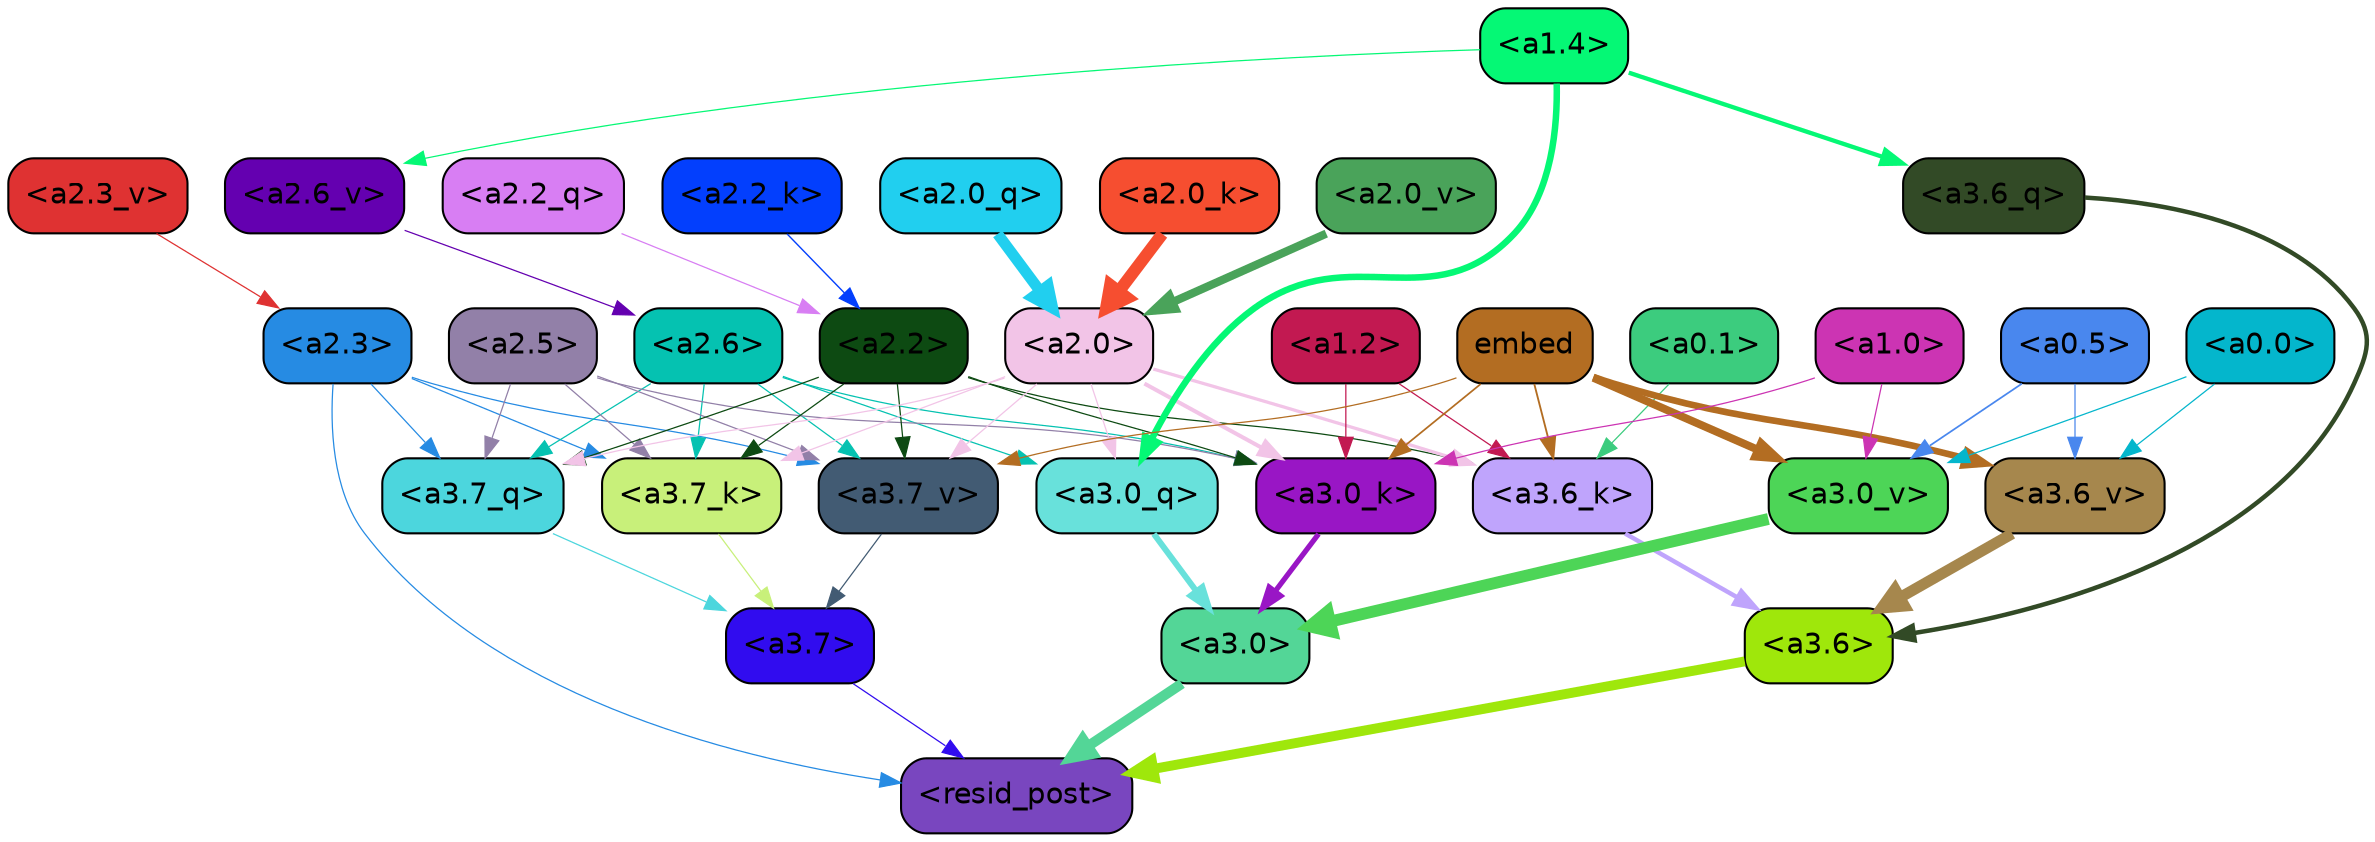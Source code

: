 strict digraph "" {
	graph [bgcolor=transparent,
		layout=dot,
		overlap=false,
		splines=true
	];
	"<a3.7>"	[color=black,
		fillcolor="#310cef",
		fontname=Helvetica,
		shape=box,
		style="filled, rounded"];
	"<resid_post>"	[color=black,
		fillcolor="#7946bf",
		fontname=Helvetica,
		shape=box,
		style="filled, rounded"];
	"<a3.7>" -> "<resid_post>"	[color="#310cef",
		penwidth=0.6];
	"<a3.6>"	[color=black,
		fillcolor="#9fe70b",
		fontname=Helvetica,
		shape=box,
		style="filled, rounded"];
	"<a3.6>" -> "<resid_post>"	[color="#9fe70b",
		penwidth=4.751592040061951];
	"<a3.0>"	[color=black,
		fillcolor="#53d697",
		fontname=Helvetica,
		shape=box,
		style="filled, rounded"];
	"<a3.0>" -> "<resid_post>"	[color="#53d697",
		penwidth=4.904066681861877];
	"<a2.3>"	[color=black,
		fillcolor="#268be3",
		fontname=Helvetica,
		shape=box,
		style="filled, rounded"];
	"<a2.3>" -> "<resid_post>"	[color="#268be3",
		penwidth=0.6];
	"<a3.7_q>"	[color=black,
		fillcolor="#4cd6dd",
		fontname=Helvetica,
		shape=box,
		style="filled, rounded"];
	"<a2.3>" -> "<a3.7_q>"	[color="#268be3",
		penwidth=0.6];
	"<a3.7_k>"	[color=black,
		fillcolor="#c8f07a",
		fontname=Helvetica,
		shape=box,
		style="filled, rounded"];
	"<a2.3>" -> "<a3.7_k>"	[color="#268be3",
		penwidth=0.6069068089127541];
	"<a3.7_v>"	[color=black,
		fillcolor="#425b73",
		fontname=Helvetica,
		shape=box,
		style="filled, rounded"];
	"<a2.3>" -> "<a3.7_v>"	[color="#268be3",
		penwidth=0.6];
	"<a3.7_q>" -> "<a3.7>"	[color="#4cd6dd",
		penwidth=0.6];
	"<a3.6_q>"	[color=black,
		fillcolor="#324a26",
		fontname=Helvetica,
		shape=box,
		style="filled, rounded"];
	"<a3.6_q>" -> "<a3.6>"	[color="#324a26",
		penwidth=2.160832464694977];
	"<a3.0_q>"	[color=black,
		fillcolor="#68e1db",
		fontname=Helvetica,
		shape=box,
		style="filled, rounded"];
	"<a3.0_q>" -> "<a3.0>"	[color="#68e1db",
		penwidth=2.870753765106201];
	"<a3.7_k>" -> "<a3.7>"	[color="#c8f07a",
		penwidth=0.6];
	"<a3.6_k>"	[color=black,
		fillcolor="#bfa4fc",
		fontname=Helvetica,
		shape=box,
		style="filled, rounded"];
	"<a3.6_k>" -> "<a3.6>"	[color="#bfa4fc",
		penwidth=2.13908451795578];
	"<a3.0_k>"	[color=black,
		fillcolor="#9916c5",
		fontname=Helvetica,
		shape=box,
		style="filled, rounded"];
	"<a3.0_k>" -> "<a3.0>"	[color="#9916c5",
		penwidth=2.520303964614868];
	"<a3.7_v>" -> "<a3.7>"	[color="#425b73",
		penwidth=0.6];
	"<a3.6_v>"	[color=black,
		fillcolor="#a6874d",
		fontname=Helvetica,
		shape=box,
		style="filled, rounded"];
	"<a3.6_v>" -> "<a3.6>"	[color="#a6874d",
		penwidth=5.297133803367615];
	"<a3.0_v>"	[color=black,
		fillcolor="#4dd557",
		fontname=Helvetica,
		shape=box,
		style="filled, rounded"];
	"<a3.0_v>" -> "<a3.0>"	[color="#4dd557",
		penwidth=5.680712580680847];
	"<a2.6>"	[color=black,
		fillcolor="#05c2b1",
		fontname=Helvetica,
		shape=box,
		style="filled, rounded"];
	"<a2.6>" -> "<a3.7_q>"	[color="#05c2b1",
		penwidth=0.6];
	"<a2.6>" -> "<a3.0_q>"	[color="#05c2b1",
		penwidth=0.6];
	"<a2.6>" -> "<a3.7_k>"	[color="#05c2b1",
		penwidth=0.6];
	"<a2.6>" -> "<a3.0_k>"	[color="#05c2b1",
		penwidth=0.6];
	"<a2.6>" -> "<a3.7_v>"	[color="#05c2b1",
		penwidth=0.6];
	"<a2.5>"	[color=black,
		fillcolor="#9280a8",
		fontname=Helvetica,
		shape=box,
		style="filled, rounded"];
	"<a2.5>" -> "<a3.7_q>"	[color="#9280a8",
		penwidth=0.6];
	"<a2.5>" -> "<a3.7_k>"	[color="#9280a8",
		penwidth=0.6];
	"<a2.5>" -> "<a3.0_k>"	[color="#9280a8",
		penwidth=0.6];
	"<a2.5>" -> "<a3.7_v>"	[color="#9280a8",
		penwidth=0.6];
	"<a2.2>"	[color=black,
		fillcolor="#0d4a12",
		fontname=Helvetica,
		shape=box,
		style="filled, rounded"];
	"<a2.2>" -> "<a3.7_q>"	[color="#0d4a12",
		penwidth=0.6];
	"<a2.2>" -> "<a3.7_k>"	[color="#0d4a12",
		penwidth=0.6];
	"<a2.2>" -> "<a3.6_k>"	[color="#0d4a12",
		penwidth=0.6];
	"<a2.2>" -> "<a3.0_k>"	[color="#0d4a12",
		penwidth=0.6];
	"<a2.2>" -> "<a3.7_v>"	[color="#0d4a12",
		penwidth=0.6];
	"<a2.0>"	[color=black,
		fillcolor="#f2c4e7",
		fontname=Helvetica,
		shape=box,
		style="filled, rounded"];
	"<a2.0>" -> "<a3.7_q>"	[color="#f2c4e7",
		penwidth=0.6];
	"<a2.0>" -> "<a3.0_q>"	[color="#f2c4e7",
		penwidth=0.6];
	"<a2.0>" -> "<a3.7_k>"	[color="#f2c4e7",
		penwidth=0.6];
	"<a2.0>" -> "<a3.6_k>"	[color="#f2c4e7",
		penwidth=1.564806342124939];
	"<a2.0>" -> "<a3.0_k>"	[color="#f2c4e7",
		penwidth=1.9353990852832794];
	"<a2.0>" -> "<a3.7_v>"	[color="#f2c4e7",
		penwidth=0.6];
	"<a1.4>"	[color=black,
		fillcolor="#05f875",
		fontname=Helvetica,
		shape=box,
		style="filled, rounded"];
	"<a1.4>" -> "<a3.6_q>"	[color="#05f875",
		penwidth=2.0727532356977463];
	"<a1.4>" -> "<a3.0_q>"	[color="#05f875",
		penwidth=3.1279823780059814];
	"<a2.6_v>"	[color=black,
		fillcolor="#6400b0",
		fontname=Helvetica,
		shape=box,
		style="filled, rounded"];
	"<a1.4>" -> "<a2.6_v>"	[color="#05f875",
		penwidth=0.6];
	"<a1.2>"	[color=black,
		fillcolor="#c21951",
		fontname=Helvetica,
		shape=box,
		style="filled, rounded"];
	"<a1.2>" -> "<a3.6_k>"	[color="#c21951",
		penwidth=0.6];
	"<a1.2>" -> "<a3.0_k>"	[color="#c21951",
		penwidth=0.6];
	"<a0.1>"	[color=black,
		fillcolor="#3ccc7e",
		fontname=Helvetica,
		shape=box,
		style="filled, rounded"];
	"<a0.1>" -> "<a3.6_k>"	[color="#3ccc7e",
		penwidth=0.6];
	embed	[color=black,
		fillcolor="#b36d22",
		fontname=Helvetica,
		shape=box,
		style="filled, rounded"];
	embed -> "<a3.6_k>"	[color="#b36d22",
		penwidth=0.8915999233722687];
	embed -> "<a3.0_k>"	[color="#b36d22",
		penwidth=0.832088902592659];
	embed -> "<a3.7_v>"	[color="#b36d22",
		penwidth=0.6];
	embed -> "<a3.6_v>"	[color="#b36d22",
		penwidth=3.1840110421180725];
	embed -> "<a3.0_v>"	[color="#b36d22",
		penwidth=3.8132747188210487];
	"<a1.0>"	[color=black,
		fillcolor="#cc34b3",
		fontname=Helvetica,
		shape=box,
		style="filled, rounded"];
	"<a1.0>" -> "<a3.0_k>"	[color="#cc34b3",
		penwidth=0.6];
	"<a1.0>" -> "<a3.0_v>"	[color="#cc34b3",
		penwidth=0.6];
	"<a0.5>"	[color=black,
		fillcolor="#4987ee",
		fontname=Helvetica,
		shape=box,
		style="filled, rounded"];
	"<a0.5>" -> "<a3.6_v>"	[color="#4987ee",
		penwidth=0.6];
	"<a0.5>" -> "<a3.0_v>"	[color="#4987ee",
		penwidth=0.8331108838319778];
	"<a0.0>"	[color=black,
		fillcolor="#04b6cc",
		fontname=Helvetica,
		shape=box,
		style="filled, rounded"];
	"<a0.0>" -> "<a3.6_v>"	[color="#04b6cc",
		penwidth=0.6];
	"<a0.0>" -> "<a3.0_v>"	[color="#04b6cc",
		penwidth=0.6];
	"<a2.2_q>"	[color=black,
		fillcolor="#d87ef3",
		fontname=Helvetica,
		shape=box,
		style="filled, rounded"];
	"<a2.2_q>" -> "<a2.2>"	[color="#d87ef3",
		penwidth=0.6];
	"<a2.0_q>"	[color=black,
		fillcolor="#21cfef",
		fontname=Helvetica,
		shape=box,
		style="filled, rounded"];
	"<a2.0_q>" -> "<a2.0>"	[color="#21cfef",
		penwidth=5.29856276512146];
	"<a2.2_k>"	[color=black,
		fillcolor="#033ffd",
		fontname=Helvetica,
		shape=box,
		style="filled, rounded"];
	"<a2.2_k>" -> "<a2.2>"	[color="#033ffd",
		penwidth=0.6722683310508728];
	"<a2.0_k>"	[color=black,
		fillcolor="#f64e30",
		fontname=Helvetica,
		shape=box,
		style="filled, rounded"];
	"<a2.0_k>" -> "<a2.0>"	[color="#f64e30",
		penwidth=5.859246134757996];
	"<a2.6_v>" -> "<a2.6>"	[color="#6400b0",
		penwidth=0.6];
	"<a2.3_v>"	[color=black,
		fillcolor="#df3232",
		fontname=Helvetica,
		shape=box,
		style="filled, rounded"];
	"<a2.3_v>" -> "<a2.3>"	[color="#df3232",
		penwidth=0.6];
	"<a2.0_v>"	[color=black,
		fillcolor="#4aa35a",
		fontname=Helvetica,
		shape=box,
		style="filled, rounded"];
	"<a2.0_v>" -> "<a2.0>"	[color="#4aa35a",
		penwidth=3.9621697664260864];
}
